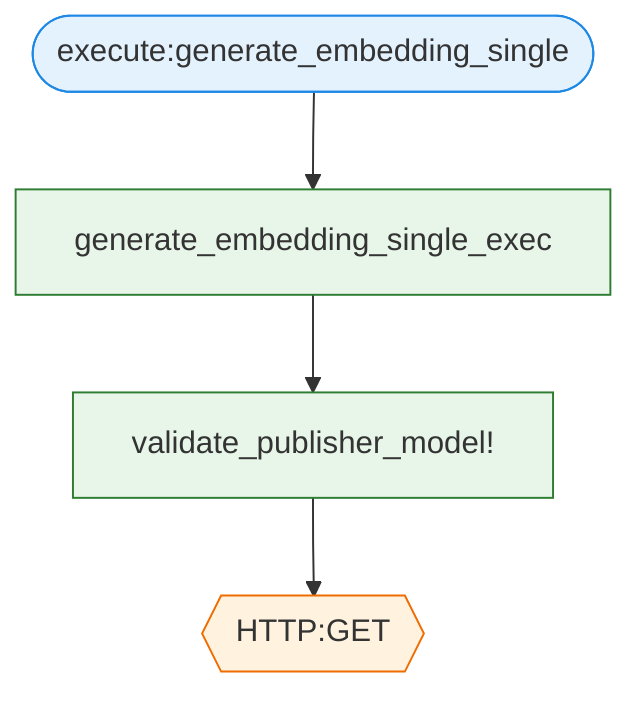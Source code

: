 flowchart TD
  execute_generate_embedding_single([execute:generate_embedding_single])
  generate_embedding_single_exec[generate_embedding_single_exec]
  validate_publisher_model_[validate_publisher_model!]
  HTTP_GET{{HTTP:GET}}
  execute_generate_embedding_single --> generate_embedding_single_exec
  validate_publisher_model_ --> HTTP_GET
  generate_embedding_single_exec --> validate_publisher_model_
  classDef action fill:#E3F2FD,stroke:#1E88E5,stroke-width:1px;
  classDef method fill:#E8F5E9,stroke:#2E7D32,stroke-width:1px;
  classDef http   fill:#FFF3E0,stroke:#EF6C00,stroke-width:1px;
  class execute_generate_embedding_single action;
  class generate_embedding_single_exec method;
  class validate_publisher_model_ method;
  class HTTP_GET http;